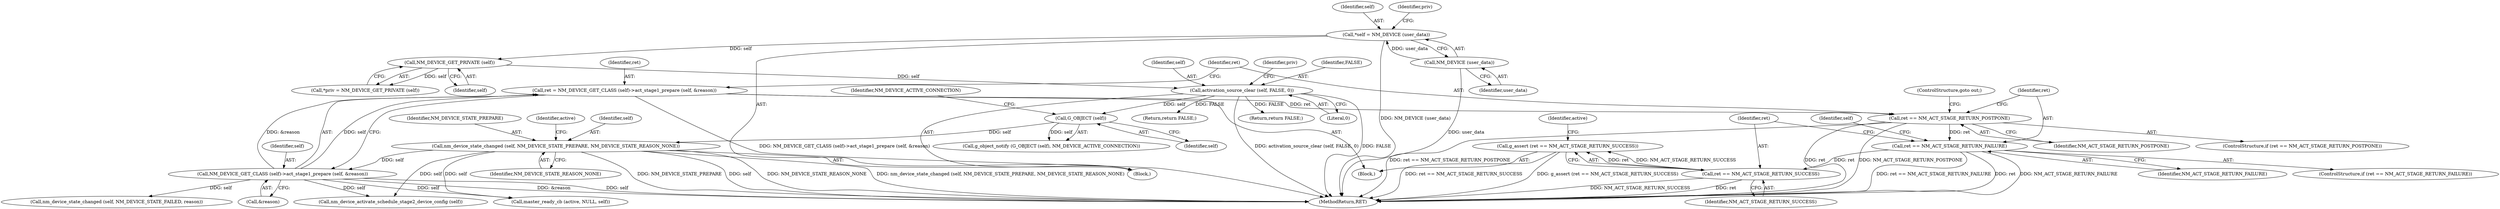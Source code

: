 digraph "0_NetworkManager_d5fc88e573fa58b93034b04d35a2454f5d28cad9@API" {
"1003675" [label="(Call,g_assert (ret == NM_ACT_STAGE_RETURN_SUCCESS))"];
"1003676" [label="(Call,ret == NM_ACT_STAGE_RETURN_SUCCESS)"];
"1003666" [label="(Call,ret == NM_ACT_STAGE_RETURN_FAILURE)"];
"1003659" [label="(Call,ret == NM_ACT_STAGE_RETURN_POSTPONE)"];
"1003652" [label="(Call,ret = NM_DEVICE_GET_CLASS (self)->act_stage1_prepare (self, &reason))"];
"1003654" [label="(Call,NM_DEVICE_GET_CLASS (self)->act_stage1_prepare (self, &reason))"];
"1003643" [label="(Call,nm_device_state_changed (self, NM_DEVICE_STATE_PREPARE, NM_DEVICE_STATE_REASON_NONE))"];
"1003637" [label="(Call,G_OBJECT (self))"];
"1003623" [label="(Call,activation_source_clear (self, FALSE, 0))"];
"1003606" [label="(Call,NM_DEVICE_GET_PRIVATE (self))"];
"1003599" [label="(Call,*self = NM_DEVICE (user_data))"];
"1003601" [label="(Call,NM_DEVICE (user_data))"];
"1003670" [label="(Call,nm_device_state_changed (self, NM_DEVICE_STATE_FAILED, reason))"];
"1003638" [label="(Identifier,self)"];
"1003668" [label="(Identifier,NM_ACT_STAGE_RETURN_FAILURE)"];
"1003604" [label="(Call,*priv = NM_DEVICE_GET_PRIVATE (self))"];
"1003661" [label="(Identifier,NM_ACT_STAGE_RETURN_POSTPONE)"];
"1003639" [label="(Identifier,NM_DEVICE_ACTIVE_CONNECTION)"];
"1003882" [label="(Return,return FALSE;)"];
"1003629" [label="(Identifier,priv)"];
"1003677" [label="(Identifier,ret)"];
"1003599" [label="(Call,*self = NM_DEVICE (user_data))"];
"1003651" [label="(Block,)"];
"1003607" [label="(Identifier,self)"];
"1003643" [label="(Call,nm_device_state_changed (self, NM_DEVICE_STATE_PREPARE, NM_DEVICE_STATE_REASON_NONE))"];
"1003658" [label="(ControlStructure,if (ret == NM_ACT_STAGE_RETURN_POSTPONE))"];
"1003659" [label="(Call,ret == NM_ACT_STAGE_RETURN_POSTPONE)"];
"1003702" [label="(Call,nm_device_activate_schedule_stage2_device_config (self))"];
"1003601" [label="(Call,NM_DEVICE (user_data))"];
"1003654" [label="(Call,NM_DEVICE_GET_CLASS (self)->act_stage1_prepare (self, &reason))"];
"1003600" [label="(Identifier,self)"];
"1003686" [label="(Call,master_ready_cb (active, NULL, self))"];
"1003602" [label="(Identifier,user_data)"];
"1003644" [label="(Identifier,self)"];
"1003605" [label="(Identifier,priv)"];
"1003660" [label="(Identifier,ret)"];
"1003667" [label="(Identifier,ret)"];
"1003665" [label="(ControlStructure,if (ret == NM_ACT_STAGE_RETURN_FAILURE))"];
"1003650" [label="(Identifier,active)"];
"1003645" [label="(Identifier,NM_DEVICE_STATE_PREPARE)"];
"1003653" [label="(Identifier,ret)"];
"1003636" [label="(Call,g_object_notify (G_OBJECT (self), NM_DEVICE_ACTIVE_CONNECTION))"];
"1003652" [label="(Call,ret = NM_DEVICE_GET_CLASS (self)->act_stage1_prepare (self, &reason))"];
"1003606" [label="(Call,NM_DEVICE_GET_PRIVATE (self))"];
"1003675" [label="(Call,g_assert (ret == NM_ACT_STAGE_RETURN_SUCCESS))"];
"1003708" [label="(Return,return FALSE;)"];
"1003678" [label="(Identifier,NM_ACT_STAGE_RETURN_SUCCESS)"];
"1003655" [label="(Identifier,self)"];
"1003671" [label="(Identifier,self)"];
"1003656" [label="(Call,&reason)"];
"1003626" [label="(Literal,0)"];
"1003676" [label="(Call,ret == NM_ACT_STAGE_RETURN_SUCCESS)"];
"1003625" [label="(Identifier,FALSE)"];
"1003681" [label="(Identifier,active)"];
"1003623" [label="(Call,activation_source_clear (self, FALSE, 0))"];
"1003646" [label="(Identifier,NM_DEVICE_STATE_REASON_NONE)"];
"1003624" [label="(Identifier,self)"];
"1003666" [label="(Call,ret == NM_ACT_STAGE_RETURN_FAILURE)"];
"1007368" [label="(MethodReturn,RET)"];
"1003663" [label="(ControlStructure,goto out;)"];
"1003597" [label="(Block,)"];
"1003637" [label="(Call,G_OBJECT (self))"];
"1003675" -> "1003651"  [label="AST: "];
"1003675" -> "1003676"  [label="CFG: "];
"1003676" -> "1003675"  [label="AST: "];
"1003681" -> "1003675"  [label="CFG: "];
"1003675" -> "1007368"  [label="DDG: g_assert (ret == NM_ACT_STAGE_RETURN_SUCCESS)"];
"1003675" -> "1007368"  [label="DDG: ret == NM_ACT_STAGE_RETURN_SUCCESS"];
"1003676" -> "1003675"  [label="DDG: ret"];
"1003676" -> "1003675"  [label="DDG: NM_ACT_STAGE_RETURN_SUCCESS"];
"1003676" -> "1003678"  [label="CFG: "];
"1003677" -> "1003676"  [label="AST: "];
"1003678" -> "1003676"  [label="AST: "];
"1003676" -> "1007368"  [label="DDG: NM_ACT_STAGE_RETURN_SUCCESS"];
"1003676" -> "1007368"  [label="DDG: ret"];
"1003666" -> "1003676"  [label="DDG: ret"];
"1003666" -> "1003665"  [label="AST: "];
"1003666" -> "1003668"  [label="CFG: "];
"1003667" -> "1003666"  [label="AST: "];
"1003668" -> "1003666"  [label="AST: "];
"1003671" -> "1003666"  [label="CFG: "];
"1003677" -> "1003666"  [label="CFG: "];
"1003666" -> "1007368"  [label="DDG: ret"];
"1003666" -> "1007368"  [label="DDG: NM_ACT_STAGE_RETURN_FAILURE"];
"1003666" -> "1007368"  [label="DDG: ret == NM_ACT_STAGE_RETURN_FAILURE"];
"1003659" -> "1003666"  [label="DDG: ret"];
"1003659" -> "1003658"  [label="AST: "];
"1003659" -> "1003661"  [label="CFG: "];
"1003660" -> "1003659"  [label="AST: "];
"1003661" -> "1003659"  [label="AST: "];
"1003663" -> "1003659"  [label="CFG: "];
"1003667" -> "1003659"  [label="CFG: "];
"1003659" -> "1007368"  [label="DDG: ret"];
"1003659" -> "1007368"  [label="DDG: NM_ACT_STAGE_RETURN_POSTPONE"];
"1003659" -> "1007368"  [label="DDG: ret == NM_ACT_STAGE_RETURN_POSTPONE"];
"1003652" -> "1003659"  [label="DDG: ret"];
"1003652" -> "1003651"  [label="AST: "];
"1003652" -> "1003654"  [label="CFG: "];
"1003653" -> "1003652"  [label="AST: "];
"1003654" -> "1003652"  [label="AST: "];
"1003660" -> "1003652"  [label="CFG: "];
"1003652" -> "1007368"  [label="DDG: NM_DEVICE_GET_CLASS (self)->act_stage1_prepare (self, &reason)"];
"1003654" -> "1003652"  [label="DDG: self"];
"1003654" -> "1003652"  [label="DDG: &reason"];
"1003654" -> "1003656"  [label="CFG: "];
"1003655" -> "1003654"  [label="AST: "];
"1003656" -> "1003654"  [label="AST: "];
"1003654" -> "1007368"  [label="DDG: &reason"];
"1003654" -> "1007368"  [label="DDG: self"];
"1003643" -> "1003654"  [label="DDG: self"];
"1003654" -> "1003670"  [label="DDG: self"];
"1003654" -> "1003686"  [label="DDG: self"];
"1003654" -> "1003702"  [label="DDG: self"];
"1003643" -> "1003597"  [label="AST: "];
"1003643" -> "1003646"  [label="CFG: "];
"1003644" -> "1003643"  [label="AST: "];
"1003645" -> "1003643"  [label="AST: "];
"1003646" -> "1003643"  [label="AST: "];
"1003650" -> "1003643"  [label="CFG: "];
"1003643" -> "1007368"  [label="DDG: NM_DEVICE_STATE_REASON_NONE"];
"1003643" -> "1007368"  [label="DDG: nm_device_state_changed (self, NM_DEVICE_STATE_PREPARE, NM_DEVICE_STATE_REASON_NONE)"];
"1003643" -> "1007368"  [label="DDG: NM_DEVICE_STATE_PREPARE"];
"1003643" -> "1007368"  [label="DDG: self"];
"1003637" -> "1003643"  [label="DDG: self"];
"1003643" -> "1003686"  [label="DDG: self"];
"1003643" -> "1003702"  [label="DDG: self"];
"1003637" -> "1003636"  [label="AST: "];
"1003637" -> "1003638"  [label="CFG: "];
"1003638" -> "1003637"  [label="AST: "];
"1003639" -> "1003637"  [label="CFG: "];
"1003637" -> "1003636"  [label="DDG: self"];
"1003623" -> "1003637"  [label="DDG: self"];
"1003623" -> "1003597"  [label="AST: "];
"1003623" -> "1003626"  [label="CFG: "];
"1003624" -> "1003623"  [label="AST: "];
"1003625" -> "1003623"  [label="AST: "];
"1003626" -> "1003623"  [label="AST: "];
"1003629" -> "1003623"  [label="CFG: "];
"1003623" -> "1007368"  [label="DDG: activation_source_clear (self, FALSE, 0)"];
"1003623" -> "1007368"  [label="DDG: FALSE"];
"1003606" -> "1003623"  [label="DDG: self"];
"1003623" -> "1003708"  [label="DDG: FALSE"];
"1003623" -> "1003882"  [label="DDG: FALSE"];
"1003606" -> "1003604"  [label="AST: "];
"1003606" -> "1003607"  [label="CFG: "];
"1003607" -> "1003606"  [label="AST: "];
"1003604" -> "1003606"  [label="CFG: "];
"1003606" -> "1003604"  [label="DDG: self"];
"1003599" -> "1003606"  [label="DDG: self"];
"1003599" -> "1003597"  [label="AST: "];
"1003599" -> "1003601"  [label="CFG: "];
"1003600" -> "1003599"  [label="AST: "];
"1003601" -> "1003599"  [label="AST: "];
"1003605" -> "1003599"  [label="CFG: "];
"1003599" -> "1007368"  [label="DDG: NM_DEVICE (user_data)"];
"1003601" -> "1003599"  [label="DDG: user_data"];
"1003601" -> "1003602"  [label="CFG: "];
"1003602" -> "1003601"  [label="AST: "];
"1003601" -> "1007368"  [label="DDG: user_data"];
}
